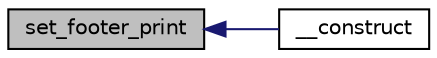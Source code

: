 digraph "set_footer_print"
{
  edge [fontname="Helvetica",fontsize="10",labelfontname="Helvetica",labelfontsize="10"];
  node [fontname="Helvetica",fontsize="10",shape=record];
  rankdir="LR";
  Node12 [label="set_footer_print",height=0.2,width=0.4,color="black", fillcolor="grey75", style="filled", fontcolor="black"];
  Node12 -> Node13 [dir="back",color="midnightblue",fontsize="10",style="solid",fontname="Helvetica"];
  Node13 [label="__construct",height=0.2,width=0.4,color="black", fillcolor="white", style="filled",URL="$class_class_company.html#a095c5d389db211932136b53f25f39685",tooltip="Rodapé de impressão. "];
}
